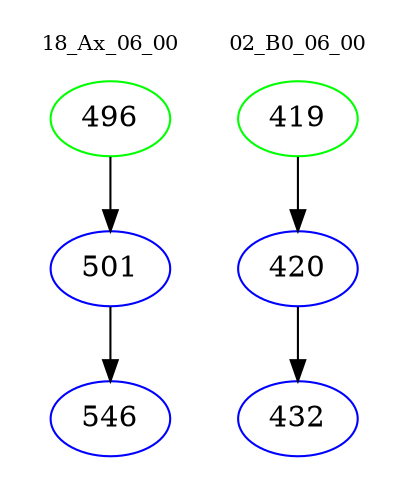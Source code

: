digraph{
subgraph cluster_0 {
color = white
label = "18_Ax_06_00";
fontsize=10;
T0_496 [label="496", color="green"]
T0_496 -> T0_501 [color="black"]
T0_501 [label="501", color="blue"]
T0_501 -> T0_546 [color="black"]
T0_546 [label="546", color="blue"]
}
subgraph cluster_1 {
color = white
label = "02_B0_06_00";
fontsize=10;
T1_419 [label="419", color="green"]
T1_419 -> T1_420 [color="black"]
T1_420 [label="420", color="blue"]
T1_420 -> T1_432 [color="black"]
T1_432 [label="432", color="blue"]
}
}
